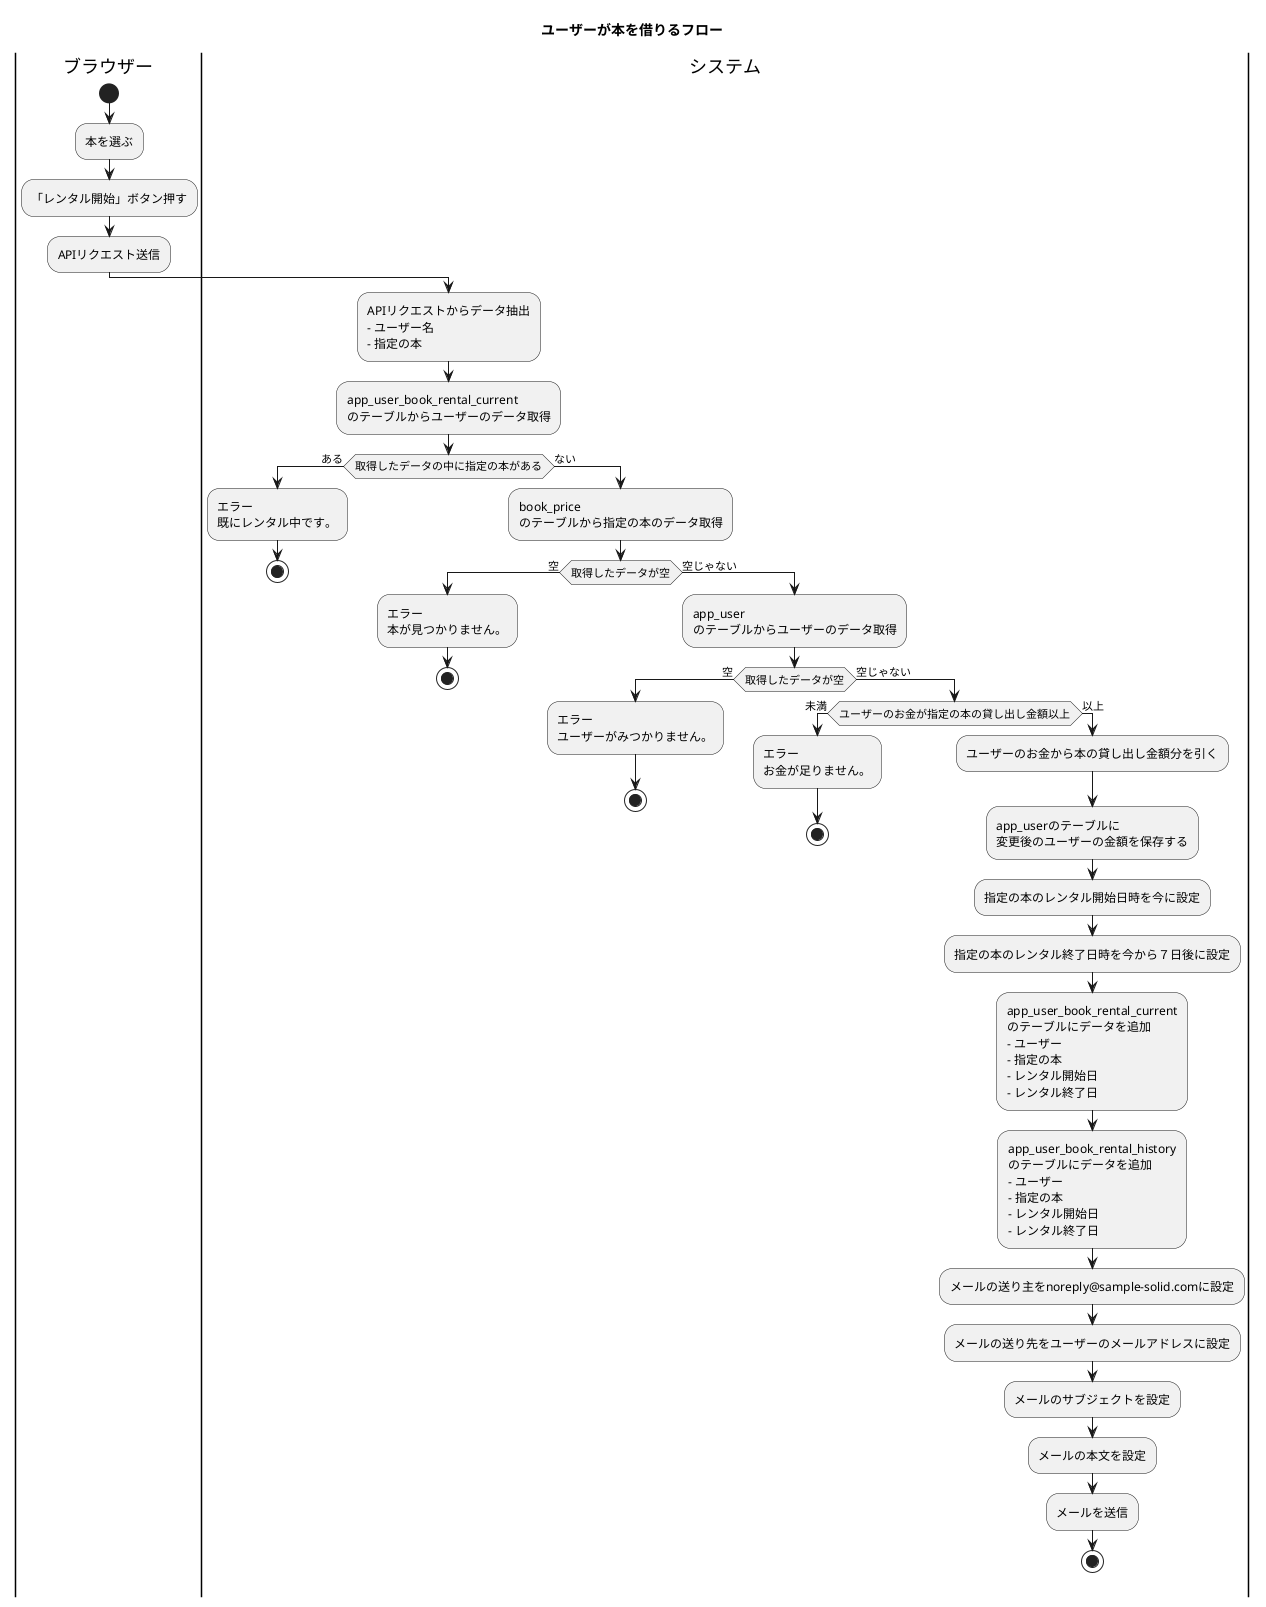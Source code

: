 @startuml
title ユーザーが本を借りるフロー

|ブラウザー|
|システム|

|ブラウザー|
start
:本を選ぶ;
:「レンタル開始」ボタン押す;
:APIリクエスト送信;
|システム|

:APIリクエストからデータ抽出
- ユーザー名
- 指定の本;
:app_user_book_rental_current
のテーブルからユーザーのデータ取得;
if (取得したデータの中に指定の本がある) then (ある)
    :エラー
    既にレンタル中です。;
    stop
else (ない)
    :book_price
    のテーブルから指定の本のデータ取得;
    if (取得したデータが空) then (空)
        :エラー
        本が見つかりません。;
        stop
    else (空じゃない)
        :app_user
        のテーブルからユーザーのデータ取得;
        if (取得したデータが空) then (空)
            :エラー
            ユーザーがみつかりません。;
            stop
        else (空じゃない)
            if (ユーザーのお金が指定の本の貸し出し金額以上) then (未満)
                :エラー
                お金が足りません。;
                stop
            else (以上)
                :ユーザーのお金から本の貸し出し金額分を引く;
                :app_userのテーブルに
                変更後のユーザーの金額を保存する;
                :指定の本のレンタル開始日時を今に設定;
                :指定の本のレンタル終了日時を今から７日後に設定;
                :app_user_book_rental_current
                のテーブルにデータを追加
                - ユーザー
                - 指定の本
                - レンタル開始日
                - レンタル終了日;
                :app_user_book_rental_history
                のテーブルにデータを追加
                - ユーザー
                - 指定の本
                - レンタル開始日
                - レンタル終了日;
                :メールの送り主をnoreply@sample-solid.comに設定;
                :メールの送り先をユーザーのメールアドレスに設定;
                :メールのサブジェクトを設定;
                :メールの本文を設定;
                :メールを送信;
                stop
            endif
        endif
    endif
endif

@enduml

